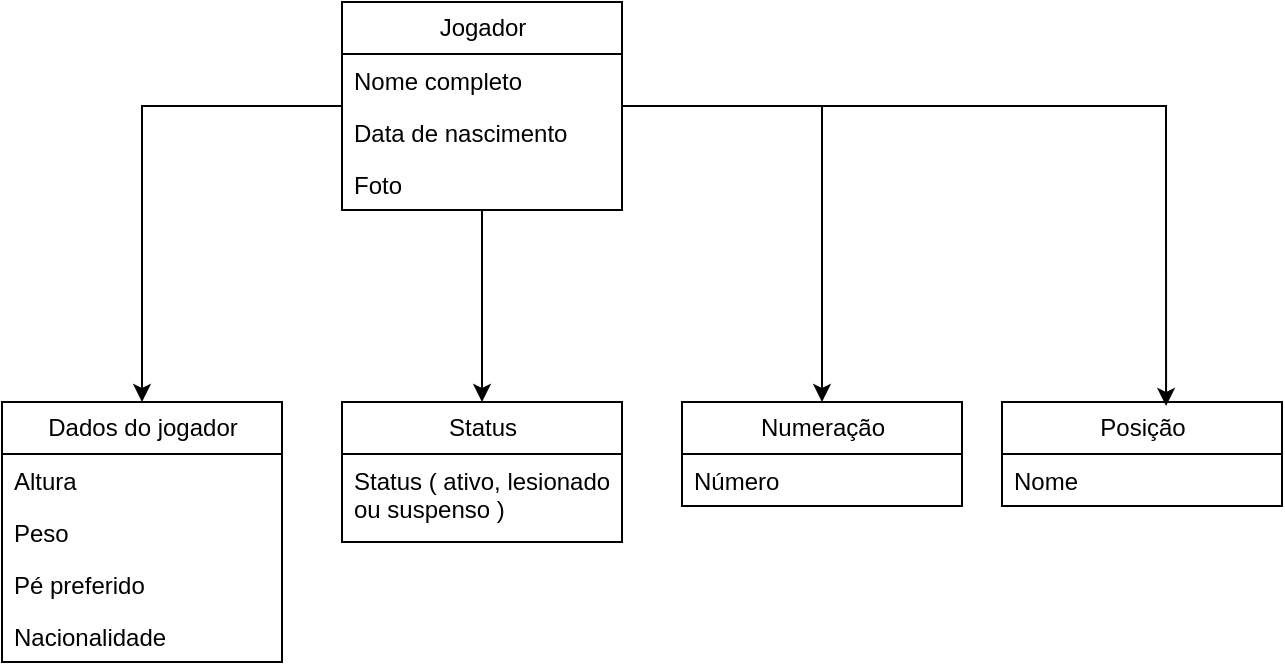<mxfile version="26.0.11">
  <diagram name="Page-1" id="CVBcN1JbSYCvyWfFTryw">
    <mxGraphModel dx="2074" dy="1182" grid="1" gridSize="10" guides="1" tooltips="1" connect="1" arrows="1" fold="1" page="1" pageScale="1" pageWidth="850" pageHeight="1100" math="0" shadow="0">
      <root>
        <mxCell id="0" />
        <mxCell id="1" parent="0" />
        <mxCell id="pYAL9PaoAY366AcKvLhQ-32" style="edgeStyle=orthogonalEdgeStyle;rounded=0;orthogonalLoop=1;jettySize=auto;html=1;entryX=0.5;entryY=0;entryDx=0;entryDy=0;" edge="1" parent="1" source="pYAL9PaoAY366AcKvLhQ-6" target="pYAL9PaoAY366AcKvLhQ-13">
          <mxGeometry relative="1" as="geometry" />
        </mxCell>
        <mxCell id="pYAL9PaoAY366AcKvLhQ-34" style="edgeStyle=orthogonalEdgeStyle;rounded=0;orthogonalLoop=1;jettySize=auto;html=1;entryX=0.5;entryY=0;entryDx=0;entryDy=0;" edge="1" parent="1" source="pYAL9PaoAY366AcKvLhQ-6" target="pYAL9PaoAY366AcKvLhQ-24">
          <mxGeometry relative="1" as="geometry" />
        </mxCell>
        <mxCell id="pYAL9PaoAY366AcKvLhQ-35" style="edgeStyle=orthogonalEdgeStyle;rounded=0;orthogonalLoop=1;jettySize=auto;html=1;entryX=0.5;entryY=0;entryDx=0;entryDy=0;" edge="1" parent="1" source="pYAL9PaoAY366AcKvLhQ-6" target="pYAL9PaoAY366AcKvLhQ-28">
          <mxGeometry relative="1" as="geometry" />
        </mxCell>
        <mxCell id="pYAL9PaoAY366AcKvLhQ-6" value="Jogador" style="swimlane;fontStyle=0;childLayout=stackLayout;horizontal=1;startSize=26;fillColor=none;horizontalStack=0;resizeParent=1;resizeParentMax=0;resizeLast=0;collapsible=1;marginBottom=0;html=1;" vertex="1" parent="1">
          <mxGeometry x="230" y="330" width="140" height="104" as="geometry" />
        </mxCell>
        <mxCell id="pYAL9PaoAY366AcKvLhQ-7" value="Nome completo" style="text;strokeColor=none;fillColor=none;align=left;verticalAlign=top;spacingLeft=4;spacingRight=4;overflow=hidden;rotatable=0;points=[[0,0.5],[1,0.5]];portConstraint=eastwest;whiteSpace=wrap;html=1;" vertex="1" parent="pYAL9PaoAY366AcKvLhQ-6">
          <mxGeometry y="26" width="140" height="26" as="geometry" />
        </mxCell>
        <mxCell id="pYAL9PaoAY366AcKvLhQ-8" value="Data de nascimento" style="text;strokeColor=none;fillColor=none;align=left;verticalAlign=top;spacingLeft=4;spacingRight=4;overflow=hidden;rotatable=0;points=[[0,0.5],[1,0.5]];portConstraint=eastwest;whiteSpace=wrap;html=1;" vertex="1" parent="pYAL9PaoAY366AcKvLhQ-6">
          <mxGeometry y="52" width="140" height="26" as="geometry" />
        </mxCell>
        <mxCell id="pYAL9PaoAY366AcKvLhQ-9" value="&lt;div&gt;Foto&lt;/div&gt;&lt;div&gt;&lt;br&gt;&lt;/div&gt;" style="text;strokeColor=none;fillColor=none;align=left;verticalAlign=top;spacingLeft=4;spacingRight=4;overflow=hidden;rotatable=0;points=[[0,0.5,0,0,0],[1,0.5,0,0,0]];portConstraint=eastwest;whiteSpace=wrap;html=1;" vertex="1" parent="pYAL9PaoAY366AcKvLhQ-6">
          <mxGeometry y="78" width="140" height="26" as="geometry" />
        </mxCell>
        <mxCell id="pYAL9PaoAY366AcKvLhQ-13" value="Dados do jogador" style="swimlane;fontStyle=0;childLayout=stackLayout;horizontal=1;startSize=26;fillColor=none;horizontalStack=0;resizeParent=1;resizeParentMax=0;resizeLast=0;collapsible=1;marginBottom=0;html=1;" vertex="1" parent="1">
          <mxGeometry x="60" y="530" width="140" height="130" as="geometry" />
        </mxCell>
        <mxCell id="pYAL9PaoAY366AcKvLhQ-14" value="&lt;div&gt;Altura&lt;span style=&quot;white-space: pre;&quot;&gt;&#x9;&lt;/span&gt;&lt;span style=&quot;white-space: pre;&quot;&gt;&#x9;&lt;/span&gt;&lt;/div&gt;&lt;div&gt;&lt;br/&gt;&lt;/div&gt;" style="text;strokeColor=none;fillColor=none;align=left;verticalAlign=top;spacingLeft=4;spacingRight=4;overflow=hidden;rotatable=0;points=[[0,0.5],[1,0.5]];portConstraint=eastwest;whiteSpace=wrap;html=1;" vertex="1" parent="pYAL9PaoAY366AcKvLhQ-13">
          <mxGeometry y="26" width="140" height="26" as="geometry" />
        </mxCell>
        <mxCell id="pYAL9PaoAY366AcKvLhQ-15" value="Peso" style="text;strokeColor=none;fillColor=none;align=left;verticalAlign=top;spacingLeft=4;spacingRight=4;overflow=hidden;rotatable=0;points=[[0,0.5],[1,0.5]];portConstraint=eastwest;whiteSpace=wrap;html=1;" vertex="1" parent="pYAL9PaoAY366AcKvLhQ-13">
          <mxGeometry y="52" width="140" height="26" as="geometry" />
        </mxCell>
        <mxCell id="pYAL9PaoAY366AcKvLhQ-16" value="Pé preferido" style="text;strokeColor=none;fillColor=none;align=left;verticalAlign=top;spacingLeft=4;spacingRight=4;overflow=hidden;rotatable=0;points=[[0,0.5,0,0,0],[1,0.5,0,0,0]];portConstraint=eastwest;whiteSpace=wrap;html=1;" vertex="1" parent="pYAL9PaoAY366AcKvLhQ-13">
          <mxGeometry y="78" width="140" height="26" as="geometry" />
        </mxCell>
        <mxCell id="pYAL9PaoAY366AcKvLhQ-17" value="Nacionalidade" style="text;strokeColor=none;fillColor=none;align=left;verticalAlign=top;spacingLeft=4;spacingRight=4;overflow=hidden;rotatable=0;points=[[0,0.5,0,0,0],[1,0.5,0,0,0]];portConstraint=eastwest;whiteSpace=wrap;html=1;" vertex="1" parent="pYAL9PaoAY366AcKvLhQ-13">
          <mxGeometry y="104" width="140" height="26" as="geometry" />
        </mxCell>
        <mxCell id="pYAL9PaoAY366AcKvLhQ-20" value="Posição" style="swimlane;fontStyle=0;childLayout=stackLayout;horizontal=1;startSize=26;fillColor=none;horizontalStack=0;resizeParent=1;resizeParentMax=0;resizeLast=0;collapsible=1;marginBottom=0;html=1;" vertex="1" parent="1">
          <mxGeometry x="560" y="530" width="140" height="52" as="geometry" />
        </mxCell>
        <mxCell id="pYAL9PaoAY366AcKvLhQ-21" value="Nome" style="text;strokeColor=none;fillColor=none;align=left;verticalAlign=top;spacingLeft=4;spacingRight=4;overflow=hidden;rotatable=0;points=[[0,0.5],[1,0.5]];portConstraint=eastwest;whiteSpace=wrap;html=1;" vertex="1" parent="pYAL9PaoAY366AcKvLhQ-20">
          <mxGeometry y="26" width="140" height="26" as="geometry" />
        </mxCell>
        <mxCell id="pYAL9PaoAY366AcKvLhQ-24" value="Status" style="swimlane;fontStyle=0;childLayout=stackLayout;horizontal=1;startSize=26;fillColor=none;horizontalStack=0;resizeParent=1;resizeParentMax=0;resizeLast=0;collapsible=1;marginBottom=0;html=1;" vertex="1" parent="1">
          <mxGeometry x="230" y="530" width="140" height="70" as="geometry" />
        </mxCell>
        <mxCell id="pYAL9PaoAY366AcKvLhQ-25" value="Status ( ativo, lesionado ou suspenso )" style="text;strokeColor=none;fillColor=none;align=left;verticalAlign=top;spacingLeft=4;spacingRight=4;overflow=hidden;rotatable=0;points=[[0,0.5],[1,0.5]];portConstraint=eastwest;whiteSpace=wrap;html=1;" vertex="1" parent="pYAL9PaoAY366AcKvLhQ-24">
          <mxGeometry y="26" width="140" height="44" as="geometry" />
        </mxCell>
        <mxCell id="pYAL9PaoAY366AcKvLhQ-28" value="Numeração" style="swimlane;fontStyle=0;childLayout=stackLayout;horizontal=1;startSize=26;fillColor=none;horizontalStack=0;resizeParent=1;resizeParentMax=0;resizeLast=0;collapsible=1;marginBottom=0;html=1;" vertex="1" parent="1">
          <mxGeometry x="400" y="530" width="140" height="52" as="geometry" />
        </mxCell>
        <mxCell id="pYAL9PaoAY366AcKvLhQ-29" value="Número" style="text;strokeColor=none;fillColor=none;align=left;verticalAlign=top;spacingLeft=4;spacingRight=4;overflow=hidden;rotatable=0;points=[[0,0.5],[1,0.5]];portConstraint=eastwest;whiteSpace=wrap;html=1;" vertex="1" parent="pYAL9PaoAY366AcKvLhQ-28">
          <mxGeometry y="26" width="140" height="26" as="geometry" />
        </mxCell>
        <mxCell id="pYAL9PaoAY366AcKvLhQ-36" style="edgeStyle=orthogonalEdgeStyle;rounded=0;orthogonalLoop=1;jettySize=auto;html=1;entryX=0.586;entryY=0.038;entryDx=0;entryDy=0;entryPerimeter=0;" edge="1" parent="1" source="pYAL9PaoAY366AcKvLhQ-6" target="pYAL9PaoAY366AcKvLhQ-20">
          <mxGeometry relative="1" as="geometry" />
        </mxCell>
      </root>
    </mxGraphModel>
  </diagram>
</mxfile>
